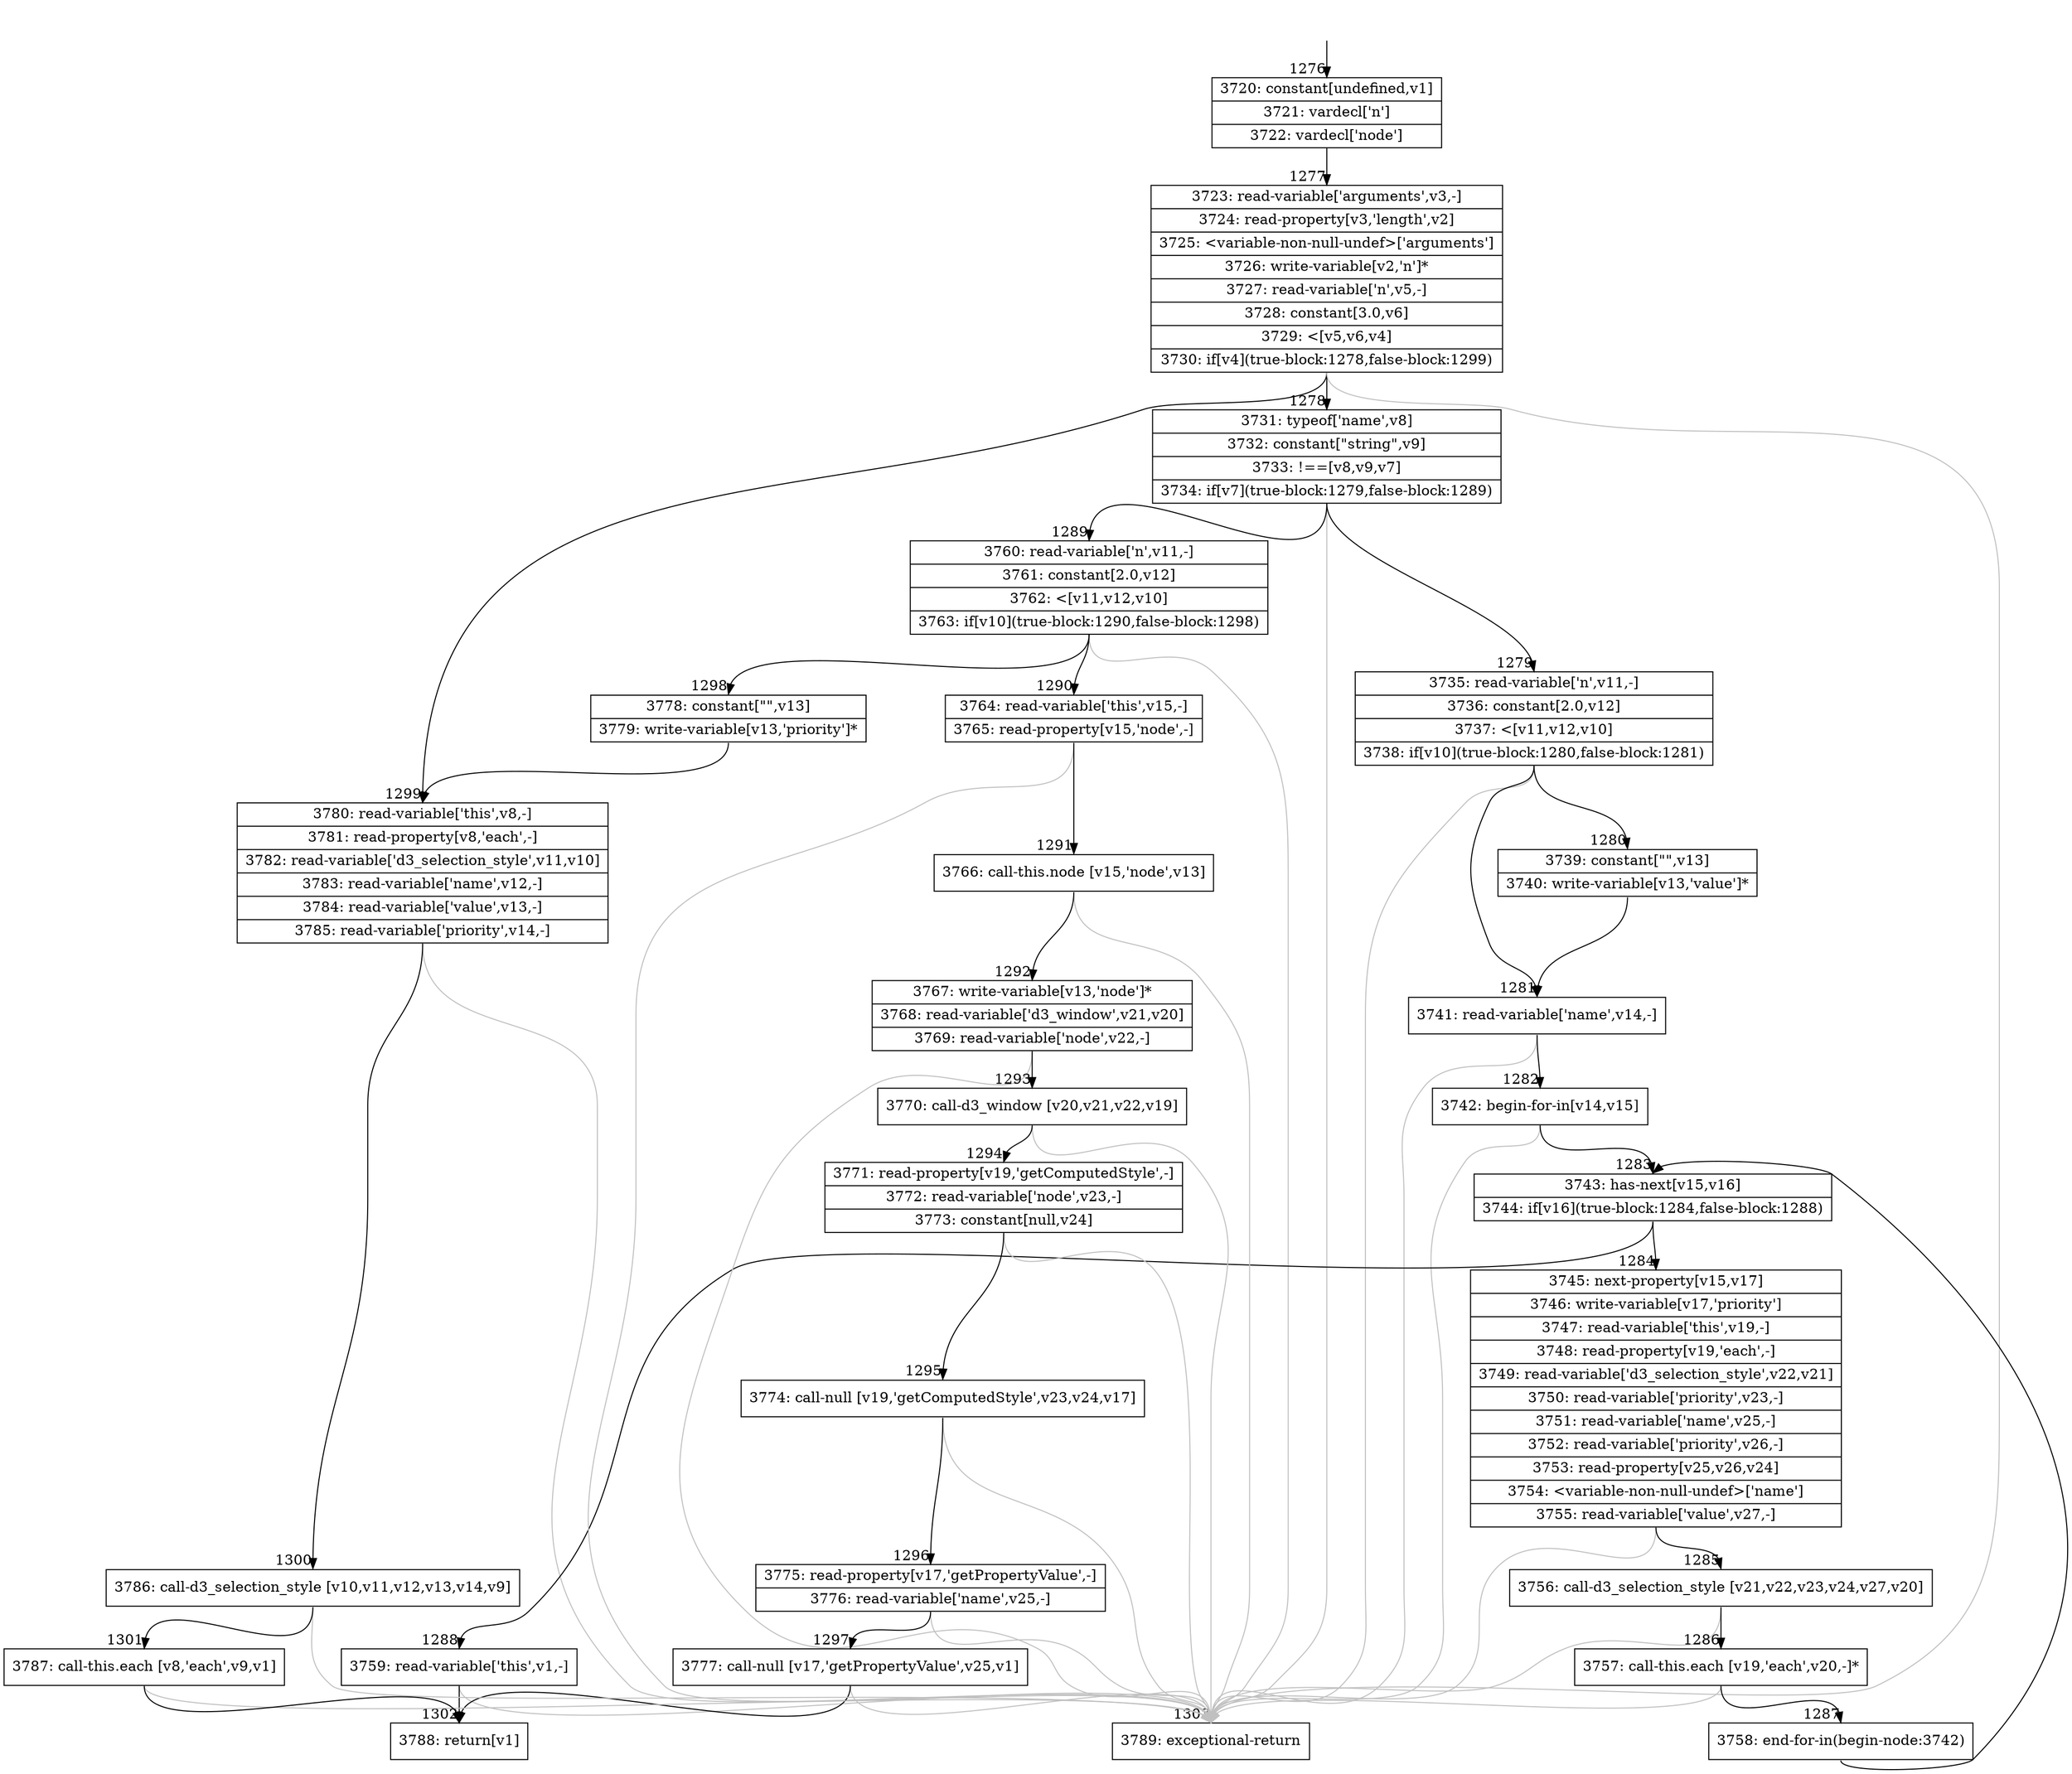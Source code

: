 digraph {
rankdir="TD"
BB_entry124[shape=none,label=""];
BB_entry124 -> BB1276 [tailport=s, headport=n, headlabel="    1276"]
BB1276 [shape=record label="{3720: constant[undefined,v1]|3721: vardecl['n']|3722: vardecl['node']}" ] 
BB1276 -> BB1277 [tailport=s, headport=n, headlabel="      1277"]
BB1277 [shape=record label="{3723: read-variable['arguments',v3,-]|3724: read-property[v3,'length',v2]|3725: \<variable-non-null-undef\>['arguments']|3726: write-variable[v2,'n']*|3727: read-variable['n',v5,-]|3728: constant[3.0,v6]|3729: \<[v5,v6,v4]|3730: if[v4](true-block:1278,false-block:1299)}" ] 
BB1277 -> BB1278 [tailport=s, headport=n, headlabel="      1278"]
BB1277 -> BB1299 [tailport=s, headport=n, headlabel="      1299"]
BB1277 -> BB1303 [tailport=s, headport=n, color=gray, headlabel="      1303"]
BB1278 [shape=record label="{3731: typeof['name',v8]|3732: constant[\"string\",v9]|3733: !==[v8,v9,v7]|3734: if[v7](true-block:1279,false-block:1289)}" ] 
BB1278 -> BB1279 [tailport=s, headport=n, headlabel="      1279"]
BB1278 -> BB1289 [tailport=s, headport=n, headlabel="      1289"]
BB1278 -> BB1303 [tailport=s, headport=n, color=gray]
BB1279 [shape=record label="{3735: read-variable['n',v11,-]|3736: constant[2.0,v12]|3737: \<[v11,v12,v10]|3738: if[v10](true-block:1280,false-block:1281)}" ] 
BB1279 -> BB1280 [tailport=s, headport=n, headlabel="      1280"]
BB1279 -> BB1281 [tailport=s, headport=n, headlabel="      1281"]
BB1279 -> BB1303 [tailport=s, headport=n, color=gray]
BB1280 [shape=record label="{3739: constant[\"\",v13]|3740: write-variable[v13,'value']*}" ] 
BB1280 -> BB1281 [tailport=s, headport=n]
BB1281 [shape=record label="{3741: read-variable['name',v14,-]}" ] 
BB1281 -> BB1282 [tailport=s, headport=n, headlabel="      1282"]
BB1281 -> BB1303 [tailport=s, headport=n, color=gray]
BB1282 [shape=record label="{3742: begin-for-in[v14,v15]}" ] 
BB1282 -> BB1283 [tailport=s, headport=n, headlabel="      1283"]
BB1282 -> BB1303 [tailport=s, headport=n, color=gray]
BB1283 [shape=record label="{3743: has-next[v15,v16]|3744: if[v16](true-block:1284,false-block:1288)}" ] 
BB1283 -> BB1284 [tailport=s, headport=n, headlabel="      1284"]
BB1283 -> BB1288 [tailport=s, headport=n, headlabel="      1288"]
BB1284 [shape=record label="{3745: next-property[v15,v17]|3746: write-variable[v17,'priority']|3747: read-variable['this',v19,-]|3748: read-property[v19,'each',-]|3749: read-variable['d3_selection_style',v22,v21]|3750: read-variable['priority',v23,-]|3751: read-variable['name',v25,-]|3752: read-variable['priority',v26,-]|3753: read-property[v25,v26,v24]|3754: \<variable-non-null-undef\>['name']|3755: read-variable['value',v27,-]}" ] 
BB1284 -> BB1285 [tailport=s, headport=n, headlabel="      1285"]
BB1284 -> BB1303 [tailport=s, headport=n, color=gray]
BB1285 [shape=record label="{3756: call-d3_selection_style [v21,v22,v23,v24,v27,v20]}" ] 
BB1285 -> BB1286 [tailport=s, headport=n, headlabel="      1286"]
BB1285 -> BB1303 [tailport=s, headport=n, color=gray]
BB1286 [shape=record label="{3757: call-this.each [v19,'each',v20,-]*}" ] 
BB1286 -> BB1287 [tailport=s, headport=n, headlabel="      1287"]
BB1286 -> BB1303 [tailport=s, headport=n, color=gray]
BB1287 [shape=record label="{3758: end-for-in(begin-node:3742)}" ] 
BB1287 -> BB1283 [tailport=s, headport=n]
BB1288 [shape=record label="{3759: read-variable['this',v1,-]}" ] 
BB1288 -> BB1302 [tailport=s, headport=n, headlabel="      1302"]
BB1288 -> BB1303 [tailport=s, headport=n, color=gray]
BB1289 [shape=record label="{3760: read-variable['n',v11,-]|3761: constant[2.0,v12]|3762: \<[v11,v12,v10]|3763: if[v10](true-block:1290,false-block:1298)}" ] 
BB1289 -> BB1290 [tailport=s, headport=n, headlabel="      1290"]
BB1289 -> BB1298 [tailport=s, headport=n, headlabel="      1298"]
BB1289 -> BB1303 [tailport=s, headport=n, color=gray]
BB1290 [shape=record label="{3764: read-variable['this',v15,-]|3765: read-property[v15,'node',-]}" ] 
BB1290 -> BB1291 [tailport=s, headport=n, headlabel="      1291"]
BB1290 -> BB1303 [tailport=s, headport=n, color=gray]
BB1291 [shape=record label="{3766: call-this.node [v15,'node',v13]}" ] 
BB1291 -> BB1292 [tailport=s, headport=n, headlabel="      1292"]
BB1291 -> BB1303 [tailport=s, headport=n, color=gray]
BB1292 [shape=record label="{3767: write-variable[v13,'node']*|3768: read-variable['d3_window',v21,v20]|3769: read-variable['node',v22,-]}" ] 
BB1292 -> BB1293 [tailport=s, headport=n, headlabel="      1293"]
BB1292 -> BB1303 [tailport=s, headport=n, color=gray]
BB1293 [shape=record label="{3770: call-d3_window [v20,v21,v22,v19]}" ] 
BB1293 -> BB1294 [tailport=s, headport=n, headlabel="      1294"]
BB1293 -> BB1303 [tailport=s, headport=n, color=gray]
BB1294 [shape=record label="{3771: read-property[v19,'getComputedStyle',-]|3772: read-variable['node',v23,-]|3773: constant[null,v24]}" ] 
BB1294 -> BB1295 [tailport=s, headport=n, headlabel="      1295"]
BB1294 -> BB1303 [tailport=s, headport=n, color=gray]
BB1295 [shape=record label="{3774: call-null [v19,'getComputedStyle',v23,v24,v17]}" ] 
BB1295 -> BB1296 [tailport=s, headport=n, headlabel="      1296"]
BB1295 -> BB1303 [tailport=s, headport=n, color=gray]
BB1296 [shape=record label="{3775: read-property[v17,'getPropertyValue',-]|3776: read-variable['name',v25,-]}" ] 
BB1296 -> BB1297 [tailport=s, headport=n, headlabel="      1297"]
BB1296 -> BB1303 [tailport=s, headport=n, color=gray]
BB1297 [shape=record label="{3777: call-null [v17,'getPropertyValue',v25,v1]}" ] 
BB1297 -> BB1302 [tailport=s, headport=n]
BB1297 -> BB1303 [tailport=s, headport=n, color=gray]
BB1298 [shape=record label="{3778: constant[\"\",v13]|3779: write-variable[v13,'priority']*}" ] 
BB1298 -> BB1299 [tailport=s, headport=n]
BB1299 [shape=record label="{3780: read-variable['this',v8,-]|3781: read-property[v8,'each',-]|3782: read-variable['d3_selection_style',v11,v10]|3783: read-variable['name',v12,-]|3784: read-variable['value',v13,-]|3785: read-variable['priority',v14,-]}" ] 
BB1299 -> BB1300 [tailport=s, headport=n, headlabel="      1300"]
BB1299 -> BB1303 [tailport=s, headport=n, color=gray]
BB1300 [shape=record label="{3786: call-d3_selection_style [v10,v11,v12,v13,v14,v9]}" ] 
BB1300 -> BB1301 [tailport=s, headport=n, headlabel="      1301"]
BB1300 -> BB1303 [tailport=s, headport=n, color=gray]
BB1301 [shape=record label="{3787: call-this.each [v8,'each',v9,v1]}" ] 
BB1301 -> BB1302 [tailport=s, headport=n]
BB1301 -> BB1303 [tailport=s, headport=n, color=gray]
BB1302 [shape=record label="{3788: return[v1]}" ] 
BB1303 [shape=record label="{3789: exceptional-return}" ] 
//#$~ 746
}
